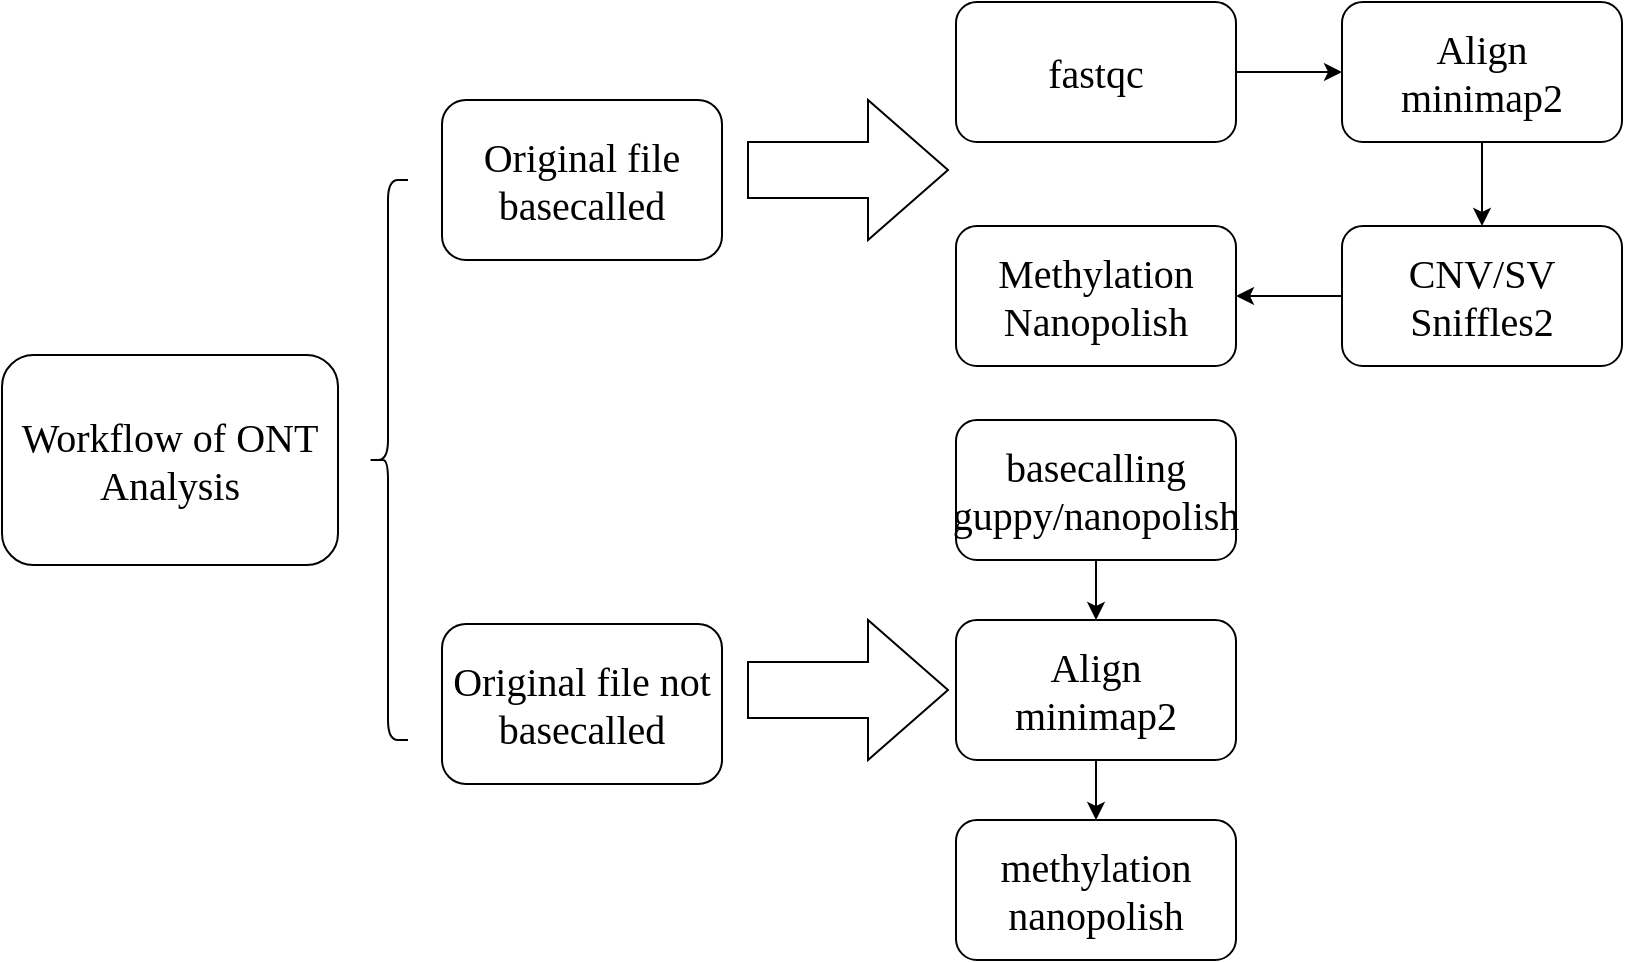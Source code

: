 <mxfile version="24.7.16">
  <diagram id="C5RBs43oDa-KdzZeNtuy" name="Page-1">
    <mxGraphModel dx="1051" dy="697" grid="1" gridSize="10" guides="1" tooltips="1" connect="1" arrows="1" fold="1" page="1" pageScale="1" pageWidth="1169" pageHeight="827" math="0" shadow="0">
      <root>
        <mxCell id="WIyWlLk6GJQsqaUBKTNV-0" />
        <mxCell id="WIyWlLk6GJQsqaUBKTNV-1" parent="WIyWlLk6GJQsqaUBKTNV-0" />
        <mxCell id="53YntZ1IsU78DWlQ9Z3Q-24" style="edgeStyle=orthogonalEdgeStyle;rounded=0;orthogonalLoop=1;jettySize=auto;html=1;exitX=0.5;exitY=1;exitDx=0;exitDy=0;entryX=0.5;entryY=0;entryDx=0;entryDy=0;fontFamily=Times New Roman;fontSize=20;" edge="1" parent="WIyWlLk6GJQsqaUBKTNV-1" source="T_ZoQTTc3kzyoSvQndt8-4" target="T_ZoQTTc3kzyoSvQndt8-5">
          <mxGeometry relative="1" as="geometry" />
        </mxCell>
        <mxCell id="T_ZoQTTc3kzyoSvQndt8-4" value="Align&lt;div style=&quot;font-size: 20px;&quot;&gt;minimap2&lt;/div&gt;" style="rounded=1;whiteSpace=wrap;html=1;fillColor=none;fontFamily=Times New Roman;fontSize=20;" parent="WIyWlLk6GJQsqaUBKTNV-1" vertex="1">
          <mxGeometry x="700" y="111" width="140" height="70" as="geometry" />
        </mxCell>
        <mxCell id="53YntZ1IsU78DWlQ9Z3Q-34" style="edgeStyle=orthogonalEdgeStyle;rounded=0;orthogonalLoop=1;jettySize=auto;html=1;exitX=0;exitY=0.5;exitDx=0;exitDy=0;entryX=1;entryY=0.5;entryDx=0;entryDy=0;" edge="1" parent="WIyWlLk6GJQsqaUBKTNV-1" source="T_ZoQTTc3kzyoSvQndt8-5" target="T_ZoQTTc3kzyoSvQndt8-7">
          <mxGeometry relative="1" as="geometry" />
        </mxCell>
        <mxCell id="T_ZoQTTc3kzyoSvQndt8-5" value="CNV/SV&lt;div style=&quot;font-size: 20px;&quot;&gt;Sniffles2&lt;/div&gt;" style="rounded=1;whiteSpace=wrap;html=1;fillColor=none;fontFamily=Times New Roman;fontSize=20;aspect=fixed;" parent="WIyWlLk6GJQsqaUBKTNV-1" vertex="1">
          <mxGeometry x="700" y="223" width="140" height="70" as="geometry" />
        </mxCell>
        <mxCell id="T_ZoQTTc3kzyoSvQndt8-7" value="Methylation&lt;div style=&quot;font-size: 20px;&quot;&gt;Nanopolish&lt;/div&gt;" style="whiteSpace=wrap;html=1;fillColor=none;rounded=1;fontFamily=Times New Roman;fontSize=20;" parent="WIyWlLk6GJQsqaUBKTNV-1" vertex="1">
          <mxGeometry x="507" y="223" width="140" height="70" as="geometry" />
        </mxCell>
        <mxCell id="53YntZ1IsU78DWlQ9Z3Q-33" style="edgeStyle=orthogonalEdgeStyle;rounded=0;orthogonalLoop=1;jettySize=auto;html=1;exitX=1;exitY=0.5;exitDx=0;exitDy=0;entryX=0;entryY=0.5;entryDx=0;entryDy=0;" edge="1" parent="WIyWlLk6GJQsqaUBKTNV-1" source="uzs9F12Ixemkh-am3qnI-1" target="T_ZoQTTc3kzyoSvQndt8-4">
          <mxGeometry relative="1" as="geometry" />
        </mxCell>
        <mxCell id="uzs9F12Ixemkh-am3qnI-1" value="fastqc" style="rounded=1;whiteSpace=wrap;html=1;fillColor=none;fontFamily=Times New Roman;fontSize=20;" parent="WIyWlLk6GJQsqaUBKTNV-1" vertex="1">
          <mxGeometry x="507" y="111" width="140" height="70" as="geometry" />
        </mxCell>
        <mxCell id="53YntZ1IsU78DWlQ9Z3Q-31" style="edgeStyle=orthogonalEdgeStyle;rounded=0;orthogonalLoop=1;jettySize=auto;html=1;exitX=0.5;exitY=1;exitDx=0;exitDy=0;entryX=0.5;entryY=0;entryDx=0;entryDy=0;fontFamily=Times New Roman;fontSize=20;" edge="1" parent="WIyWlLk6GJQsqaUBKTNV-1" source="uzs9F12Ixemkh-am3qnI-7" target="uzs9F12Ixemkh-am3qnI-9">
          <mxGeometry relative="1" as="geometry" />
        </mxCell>
        <mxCell id="uzs9F12Ixemkh-am3qnI-7" value="Align&lt;div style=&quot;font-size: 20px;&quot;&gt;minimap2&lt;/div&gt;" style="rounded=1;whiteSpace=wrap;html=1;fillColor=none;fontFamily=Times New Roman;fontSize=20;" parent="WIyWlLk6GJQsqaUBKTNV-1" vertex="1">
          <mxGeometry x="507" y="420" width="140" height="70" as="geometry" />
        </mxCell>
        <mxCell id="uzs9F12Ixemkh-am3qnI-9" value="methylation&lt;div style=&quot;font-size: 20px;&quot;&gt;nanopolish&lt;/div&gt;" style="rounded=1;whiteSpace=wrap;html=1;fillColor=none;fontFamily=Times New Roman;fontSize=20;" parent="WIyWlLk6GJQsqaUBKTNV-1" vertex="1">
          <mxGeometry x="507" y="520" width="140" height="70" as="geometry" />
        </mxCell>
        <mxCell id="53YntZ1IsU78DWlQ9Z3Q-30" style="edgeStyle=orthogonalEdgeStyle;rounded=0;orthogonalLoop=1;jettySize=auto;html=1;exitX=0.5;exitY=1;exitDx=0;exitDy=0;entryX=0.5;entryY=0;entryDx=0;entryDy=0;fontFamily=Times New Roman;fontSize=20;" edge="1" parent="WIyWlLk6GJQsqaUBKTNV-1" source="uzs9F12Ixemkh-am3qnI-13" target="uzs9F12Ixemkh-am3qnI-7">
          <mxGeometry relative="1" as="geometry" />
        </mxCell>
        <mxCell id="uzs9F12Ixemkh-am3qnI-13" value="basecalling&lt;div style=&quot;font-size: 20px;&quot;&gt;guppy/nanopolish&lt;/div&gt;" style="rounded=1;whiteSpace=wrap;html=1;fillColor=none;fontFamily=Times New Roman;fontSize=20;" parent="WIyWlLk6GJQsqaUBKTNV-1" vertex="1">
          <mxGeometry x="507" y="320" width="140" height="70" as="geometry" />
        </mxCell>
        <mxCell id="53YntZ1IsU78DWlQ9Z3Q-1" value="&lt;font face=&quot;Times New Roman&quot; style=&quot;font-size: 20px;&quot;&gt;Workflow of ONT Analysis&lt;/font&gt;" style="rounded=1;whiteSpace=wrap;html=1;fillColor=none;" vertex="1" parent="WIyWlLk6GJQsqaUBKTNV-1">
          <mxGeometry x="30" y="287.5" width="168" height="105" as="geometry" />
        </mxCell>
        <mxCell id="53YntZ1IsU78DWlQ9Z3Q-9" value="" style="shape=curlyBracket;whiteSpace=wrap;html=1;rounded=1;labelPosition=left;verticalLabelPosition=middle;align=right;verticalAlign=middle;" vertex="1" parent="WIyWlLk6GJQsqaUBKTNV-1">
          <mxGeometry x="213" y="200" width="20" height="280" as="geometry" />
        </mxCell>
        <mxCell id="53YntZ1IsU78DWlQ9Z3Q-12" value="&lt;font face=&quot;Times New Roman&quot; style=&quot;font-size: 20px;&quot;&gt;Original file basecalled&lt;/font&gt;" style="rounded=1;whiteSpace=wrap;html=1;fillColor=none;" vertex="1" parent="WIyWlLk6GJQsqaUBKTNV-1">
          <mxGeometry x="250" y="160" width="140" height="80" as="geometry" />
        </mxCell>
        <mxCell id="53YntZ1IsU78DWlQ9Z3Q-13" value="&lt;font face=&quot;Times New Roman&quot; style=&quot;font-size: 20px;&quot;&gt;Original file not basecalled&lt;/font&gt;" style="rounded=1;whiteSpace=wrap;html=1;fillColor=none;" vertex="1" parent="WIyWlLk6GJQsqaUBKTNV-1">
          <mxGeometry x="250" y="422" width="140" height="80" as="geometry" />
        </mxCell>
        <mxCell id="53YntZ1IsU78DWlQ9Z3Q-35" value="" style="html=1;shadow=0;dashed=0;align=center;verticalAlign=middle;shape=mxgraph.arrows2.arrow;dy=0.6;dx=40;notch=0;fillColor=none;" vertex="1" parent="WIyWlLk6GJQsqaUBKTNV-1">
          <mxGeometry x="403" y="160" width="100" height="70" as="geometry" />
        </mxCell>
        <mxCell id="53YntZ1IsU78DWlQ9Z3Q-36" value="" style="html=1;shadow=0;dashed=0;align=center;verticalAlign=middle;shape=mxgraph.arrows2.arrow;dy=0.6;dx=40;notch=0;fillColor=none;" vertex="1" parent="WIyWlLk6GJQsqaUBKTNV-1">
          <mxGeometry x="403" y="420" width="100" height="70" as="geometry" />
        </mxCell>
      </root>
    </mxGraphModel>
  </diagram>
</mxfile>
